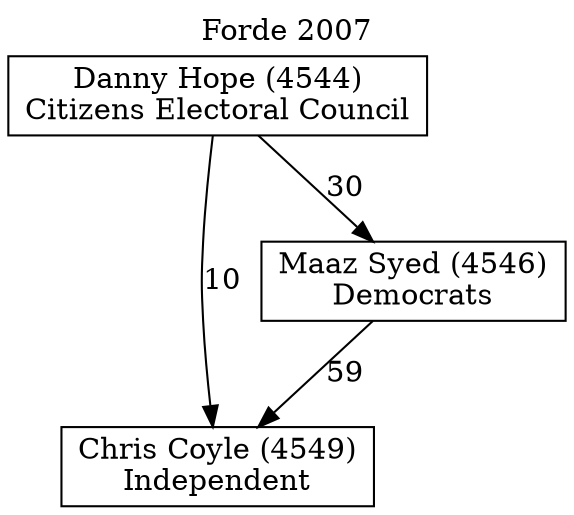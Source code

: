 // House preference flow
digraph "Chris Coyle (4549)_Forde_2007" {
	graph [label="Forde 2007" labelloc=t mclimit=10]
	node [shape=box]
	"Chris Coyle (4549)" [label="Chris Coyle (4549)
Independent"]
	"Danny Hope (4544)" [label="Danny Hope (4544)
Citizens Electoral Council"]
	"Maaz Syed (4546)" [label="Maaz Syed (4546)
Democrats"]
	"Danny Hope (4544)" -> "Chris Coyle (4549)" [label=10]
	"Danny Hope (4544)" -> "Maaz Syed (4546)" [label=30]
	"Maaz Syed (4546)" -> "Chris Coyle (4549)" [label=59]
}
